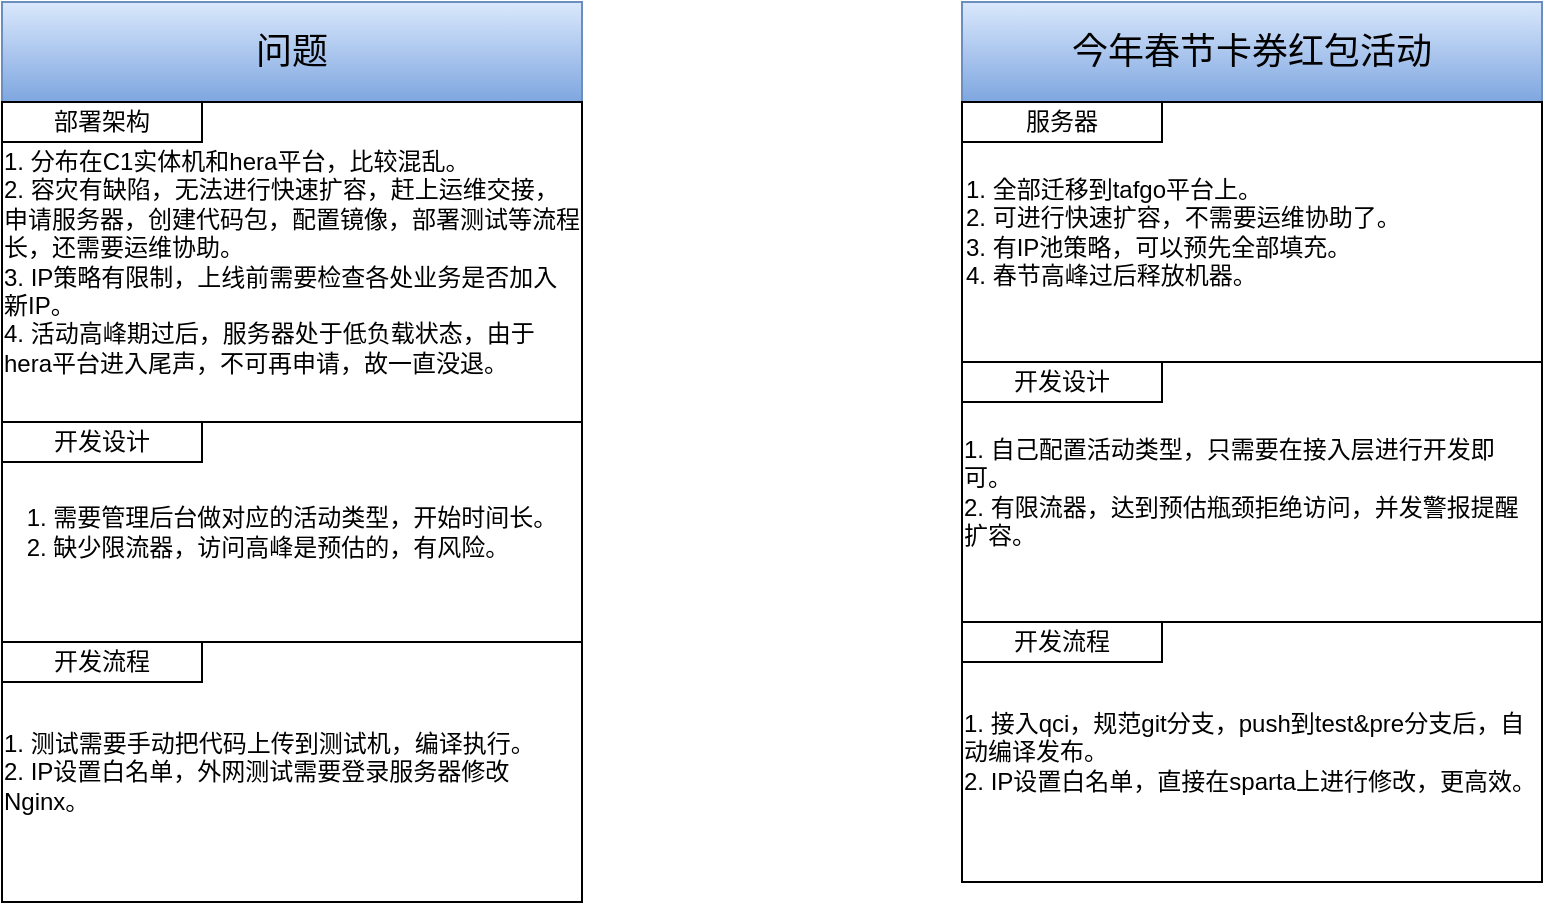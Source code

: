 <mxfile version="12.8.4" type="github">
  <diagram id="tgx5qRNd7c81VqCin17c" name="Page-1">
    <mxGraphModel dx="1003" dy="907" grid="1" gridSize="10" guides="1" tooltips="1" connect="1" arrows="1" fold="1" page="1" pageScale="1" pageWidth="1600" pageHeight="1200" math="0" shadow="0">
      <root>
        <mxCell id="0" />
        <mxCell id="1" parent="0" />
        <mxCell id="kUlPF4OWH2II1TtpLDOm-9" value="&lt;div style=&quot;text-align: left&quot;&gt;&lt;span&gt;1. 需要管理后台做对应的活动类型，开始时间长。&lt;/span&gt;&lt;/div&gt;&lt;div style=&quot;text-align: left&quot;&gt;&lt;span&gt;2. 缺少限流器，访问高峰是预估的，有风险。&lt;/span&gt;&lt;/div&gt;" style="rounded=0;whiteSpace=wrap;html=1;" vertex="1" parent="1">
          <mxGeometry x="80" y="420" width="290" height="110" as="geometry" />
        </mxCell>
        <mxCell id="kUlPF4OWH2II1TtpLDOm-2" value="&lt;span style=&quot;font-size: 18px&quot;&gt;问题&lt;/span&gt;" style="rounded=0;whiteSpace=wrap;html=1;gradientColor=#7ea6e0;fillColor=#dae8fc;strokeColor=#6c8ebf;" vertex="1" parent="1">
          <mxGeometry x="80" y="210" width="290" height="50" as="geometry" />
        </mxCell>
        <mxCell id="kUlPF4OWH2II1TtpLDOm-3" value="&lt;div style=&quot;text-align: left&quot;&gt;&lt;span&gt;1. 分布在C1实体机和hera平台，比较混乱。&lt;/span&gt;&lt;/div&gt;&lt;div style=&quot;text-align: left&quot;&gt;&lt;span&gt;2. 容灾有缺陷，无法进行快速扩容，赶上运维交接，申请服务器，创建代码包，配置镜像，部署测试等流程长，还需要运维协助。&lt;/span&gt;&lt;/div&gt;&lt;div style=&quot;text-align: left&quot;&gt;&lt;span&gt;3. IP策略有限制，上线前需要检查各处业务是否加入新IP。&lt;/span&gt;&lt;/div&gt;&lt;div style=&quot;text-align: left&quot;&gt;4. 活动高峰期过后，服务器处于低负载状态，由于hera平台进入尾声，不可再申请，故一直没退。&lt;/div&gt;" style="rounded=0;whiteSpace=wrap;html=1;" vertex="1" parent="1">
          <mxGeometry x="80" y="260" width="290" height="160" as="geometry" />
        </mxCell>
        <mxCell id="kUlPF4OWH2II1TtpLDOm-4" value="部署架构" style="rounded=0;whiteSpace=wrap;html=1;" vertex="1" parent="1">
          <mxGeometry x="80" y="260" width="100" height="20" as="geometry" />
        </mxCell>
        <mxCell id="kUlPF4OWH2II1TtpLDOm-6" value="&lt;div style=&quot;text-align: left&quot;&gt;&lt;span&gt;1. 测试需要手动把代码上传到测试机，编译执行。&lt;/span&gt;&lt;/div&gt;&lt;div style=&quot;text-align: left&quot;&gt;&lt;span&gt;2. IP设置白名单，外网测试需要登录服务器修改Nginx。&lt;/span&gt;&lt;/div&gt;" style="rounded=0;whiteSpace=wrap;html=1;" vertex="1" parent="1">
          <mxGeometry x="80" y="530" width="290" height="130" as="geometry" />
        </mxCell>
        <mxCell id="kUlPF4OWH2II1TtpLDOm-7" value="开发流程" style="rounded=0;whiteSpace=wrap;html=1;" vertex="1" parent="1">
          <mxGeometry x="80" y="530" width="100" height="20" as="geometry" />
        </mxCell>
        <mxCell id="kUlPF4OWH2II1TtpLDOm-8" value="开发设计" style="rounded=0;whiteSpace=wrap;html=1;" vertex="1" parent="1">
          <mxGeometry x="80" y="420" width="100" height="20" as="geometry" />
        </mxCell>
        <mxCell id="kUlPF4OWH2II1TtpLDOm-11" value="&lt;div style=&quot;text-align: left&quot;&gt;&lt;span&gt;1. 自己配置活动类型，只需要在接入层进行开发即可。&lt;/span&gt;&lt;/div&gt;&lt;div style=&quot;text-align: left&quot;&gt;&lt;span&gt;2. 有限流器，达到预估瓶颈拒绝访问，并发警报提醒扩容。&lt;/span&gt;&lt;/div&gt;" style="rounded=0;whiteSpace=wrap;html=1;" vertex="1" parent="1">
          <mxGeometry x="560" y="390" width="290" height="130" as="geometry" />
        </mxCell>
        <mxCell id="kUlPF4OWH2II1TtpLDOm-12" value="&lt;font style=&quot;font-size: 18px&quot;&gt;今年春节卡券红包活动&lt;/font&gt;" style="rounded=0;whiteSpace=wrap;html=1;gradientColor=#7ea6e0;fillColor=#dae8fc;strokeColor=#6c8ebf;" vertex="1" parent="1">
          <mxGeometry x="560" y="210" width="290" height="50" as="geometry" />
        </mxCell>
        <mxCell id="kUlPF4OWH2II1TtpLDOm-13" value="&lt;div style=&quot;&quot;&gt;&lt;span&gt;1. 全部迁移到tafgo平台上。&lt;/span&gt;&lt;/div&gt;&lt;div style=&quot;&quot;&gt;&lt;span&gt;2. 可进行快速扩容，不需要运维协助了。&lt;/span&gt;&lt;/div&gt;&lt;div style=&quot;&quot;&gt;&lt;span&gt;3. 有IP池策略，可以预先全部填充。&lt;/span&gt;&lt;/div&gt;&lt;div style=&quot;&quot;&gt;4. 春节高峰过后释放机器。&lt;/div&gt;" style="rounded=0;whiteSpace=wrap;html=1;align=left;" vertex="1" parent="1">
          <mxGeometry x="560" y="260" width="290" height="130" as="geometry" />
        </mxCell>
        <mxCell id="kUlPF4OWH2II1TtpLDOm-14" value="服务器" style="rounded=0;whiteSpace=wrap;html=1;" vertex="1" parent="1">
          <mxGeometry x="560" y="260" width="100" height="20" as="geometry" />
        </mxCell>
        <mxCell id="kUlPF4OWH2II1TtpLDOm-15" value="&lt;div style=&quot;text-align: left&quot;&gt;&lt;span&gt;1. 接入qci，规范git分支，push到test&amp;amp;pre分支后，自动编译发布。&lt;/span&gt;&lt;/div&gt;&lt;div style=&quot;text-align: left&quot;&gt;&lt;span&gt;2. IP设置白名单，直接在sparta上进行修改，更高效。&lt;/span&gt;&lt;/div&gt;" style="rounded=0;whiteSpace=wrap;html=1;" vertex="1" parent="1">
          <mxGeometry x="560" y="520" width="290" height="130" as="geometry" />
        </mxCell>
        <mxCell id="kUlPF4OWH2II1TtpLDOm-16" value="开发流程" style="rounded=0;whiteSpace=wrap;html=1;" vertex="1" parent="1">
          <mxGeometry x="560" y="520" width="100" height="20" as="geometry" />
        </mxCell>
        <mxCell id="kUlPF4OWH2II1TtpLDOm-17" value="开发设计" style="rounded=0;whiteSpace=wrap;html=1;" vertex="1" parent="1">
          <mxGeometry x="560" y="390" width="100" height="20" as="geometry" />
        </mxCell>
      </root>
    </mxGraphModel>
  </diagram>
</mxfile>
